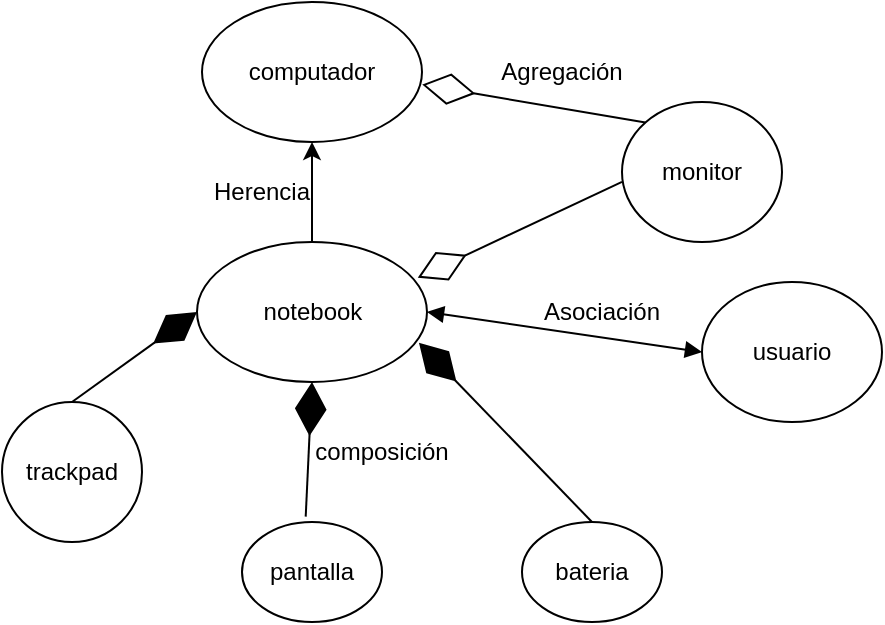 <mxfile version="28.1.1">
  <diagram name="Página-1" id="S4NiH618YAjLkcmXTgWY">
    <mxGraphModel dx="775" dy="545" grid="1" gridSize="10" guides="1" tooltips="1" connect="1" arrows="1" fold="1" page="1" pageScale="1" pageWidth="827" pageHeight="1169" math="0" shadow="0">
      <root>
        <mxCell id="0" />
        <mxCell id="1" parent="0" />
        <mxCell id="-TJurgCWtgiq_8jz4GDe-7" value="computador" style="ellipse;whiteSpace=wrap;html=1;" vertex="1" parent="1">
          <mxGeometry x="300" y="40" width="110" height="70" as="geometry" />
        </mxCell>
        <mxCell id="-TJurgCWtgiq_8jz4GDe-10" value="" style="edgeStyle=orthogonalEdgeStyle;rounded=0;orthogonalLoop=1;jettySize=auto;html=1;" edge="1" parent="1" source="-TJurgCWtgiq_8jz4GDe-8" target="-TJurgCWtgiq_8jz4GDe-7">
          <mxGeometry relative="1" as="geometry" />
        </mxCell>
        <mxCell id="-TJurgCWtgiq_8jz4GDe-8" value="notebook" style="ellipse;whiteSpace=wrap;html=1;" vertex="1" parent="1">
          <mxGeometry x="297.5" y="160" width="115" height="70" as="geometry" />
        </mxCell>
        <mxCell id="-TJurgCWtgiq_8jz4GDe-11" value="pantalla" style="ellipse;whiteSpace=wrap;html=1;" vertex="1" parent="1">
          <mxGeometry x="320" y="300" width="70" height="50" as="geometry" />
        </mxCell>
        <mxCell id="-TJurgCWtgiq_8jz4GDe-13" value="bateria" style="ellipse;whiteSpace=wrap;html=1;" vertex="1" parent="1">
          <mxGeometry x="460" y="300" width="70" height="50" as="geometry" />
        </mxCell>
        <mxCell id="-TJurgCWtgiq_8jz4GDe-15" value="trackpad" style="ellipse;whiteSpace=wrap;html=1;" vertex="1" parent="1">
          <mxGeometry x="200" y="240" width="70" height="70" as="geometry" />
        </mxCell>
        <mxCell id="-TJurgCWtgiq_8jz4GDe-17" value="monitor" style="ellipse;whiteSpace=wrap;html=1;" vertex="1" parent="1">
          <mxGeometry x="510" y="90" width="80" height="70" as="geometry" />
        </mxCell>
        <mxCell id="-TJurgCWtgiq_8jz4GDe-18" value="" style="endArrow=diamondThin;endFill=0;endSize=24;html=1;rounded=0;entryX=0.96;entryY=0.255;entryDx=0;entryDy=0;entryPerimeter=0;exitX=0;exitY=0.571;exitDx=0;exitDy=0;exitPerimeter=0;" edge="1" parent="1" source="-TJurgCWtgiq_8jz4GDe-17" target="-TJurgCWtgiq_8jz4GDe-8">
          <mxGeometry width="160" relative="1" as="geometry">
            <mxPoint x="510" y="150" as="sourcePoint" />
            <mxPoint x="670" y="150" as="targetPoint" />
          </mxGeometry>
        </mxCell>
        <mxCell id="-TJurgCWtgiq_8jz4GDe-19" value="" style="endArrow=diamondThin;endFill=1;endSize=24;html=1;rounded=0;entryX=0.5;entryY=1;entryDx=0;entryDy=0;exitX=0.455;exitY=-0.054;exitDx=0;exitDy=0;exitPerimeter=0;" edge="1" parent="1" source="-TJurgCWtgiq_8jz4GDe-11" target="-TJurgCWtgiq_8jz4GDe-8">
          <mxGeometry width="160" relative="1" as="geometry">
            <mxPoint x="350" y="280" as="sourcePoint" />
            <mxPoint x="510" y="280" as="targetPoint" />
          </mxGeometry>
        </mxCell>
        <mxCell id="-TJurgCWtgiq_8jz4GDe-20" value="" style="endArrow=diamondThin;endFill=0;endSize=24;html=1;rounded=0;entryX=1.001;entryY=0.59;entryDx=0;entryDy=0;entryPerimeter=0;exitX=0;exitY=0;exitDx=0;exitDy=0;" edge="1" parent="1" source="-TJurgCWtgiq_8jz4GDe-17" target="-TJurgCWtgiq_8jz4GDe-7">
          <mxGeometry width="160" relative="1" as="geometry">
            <mxPoint x="350" y="280" as="sourcePoint" />
            <mxPoint x="510" y="280" as="targetPoint" />
          </mxGeometry>
        </mxCell>
        <mxCell id="-TJurgCWtgiq_8jz4GDe-21" value="" style="endArrow=diamondThin;endFill=1;endSize=24;html=1;rounded=0;entryX=0;entryY=0.5;entryDx=0;entryDy=0;exitX=0.5;exitY=0;exitDx=0;exitDy=0;" edge="1" parent="1" source="-TJurgCWtgiq_8jz4GDe-15" target="-TJurgCWtgiq_8jz4GDe-8">
          <mxGeometry width="160" relative="1" as="geometry">
            <mxPoint x="228.5" y="250" as="sourcePoint" />
            <mxPoint x="231.5" y="183" as="targetPoint" />
          </mxGeometry>
        </mxCell>
        <mxCell id="-TJurgCWtgiq_8jz4GDe-22" value="" style="endArrow=diamondThin;endFill=1;endSize=24;html=1;rounded=0;entryX=0.965;entryY=0.72;entryDx=0;entryDy=0;exitX=0.5;exitY=0;exitDx=0;exitDy=0;entryPerimeter=0;" edge="1" parent="1" source="-TJurgCWtgiq_8jz4GDe-13" target="-TJurgCWtgiq_8jz4GDe-8">
          <mxGeometry width="160" relative="1" as="geometry">
            <mxPoint x="600" y="357" as="sourcePoint" />
            <mxPoint x="603" y="290" as="targetPoint" />
          </mxGeometry>
        </mxCell>
        <mxCell id="-TJurgCWtgiq_8jz4GDe-23" value="" style="endArrow=block;startArrow=block;endFill=1;startFill=1;html=1;rounded=0;exitX=1;exitY=0.5;exitDx=0;exitDy=0;entryX=0;entryY=0.5;entryDx=0;entryDy=0;" edge="1" parent="1" source="-TJurgCWtgiq_8jz4GDe-8" target="-TJurgCWtgiq_8jz4GDe-24">
          <mxGeometry width="160" relative="1" as="geometry">
            <mxPoint x="412.5" y="194.71" as="sourcePoint" />
            <mxPoint x="560" y="240" as="targetPoint" />
          </mxGeometry>
        </mxCell>
        <mxCell id="-TJurgCWtgiq_8jz4GDe-24" value="usuario" style="ellipse;whiteSpace=wrap;html=1;" vertex="1" parent="1">
          <mxGeometry x="550" y="180" width="90" height="70" as="geometry" />
        </mxCell>
        <mxCell id="-TJurgCWtgiq_8jz4GDe-25" value="Asociación" style="text;html=1;align=center;verticalAlign=middle;whiteSpace=wrap;rounded=0;" vertex="1" parent="1">
          <mxGeometry x="470" y="180" width="60" height="30" as="geometry" />
        </mxCell>
        <mxCell id="-TJurgCWtgiq_8jz4GDe-26" value="Herencia" style="text;html=1;align=center;verticalAlign=middle;whiteSpace=wrap;rounded=0;" vertex="1" parent="1">
          <mxGeometry x="300" y="120" width="60" height="30" as="geometry" />
        </mxCell>
        <mxCell id="-TJurgCWtgiq_8jz4GDe-27" value="Agregación" style="text;html=1;align=center;verticalAlign=middle;whiteSpace=wrap;rounded=0;" vertex="1" parent="1">
          <mxGeometry x="450" y="60" width="60" height="30" as="geometry" />
        </mxCell>
        <mxCell id="-TJurgCWtgiq_8jz4GDe-28" value="composición" style="text;html=1;align=center;verticalAlign=middle;whiteSpace=wrap;rounded=0;" vertex="1" parent="1">
          <mxGeometry x="360" y="250" width="60" height="30" as="geometry" />
        </mxCell>
      </root>
    </mxGraphModel>
  </diagram>
</mxfile>

